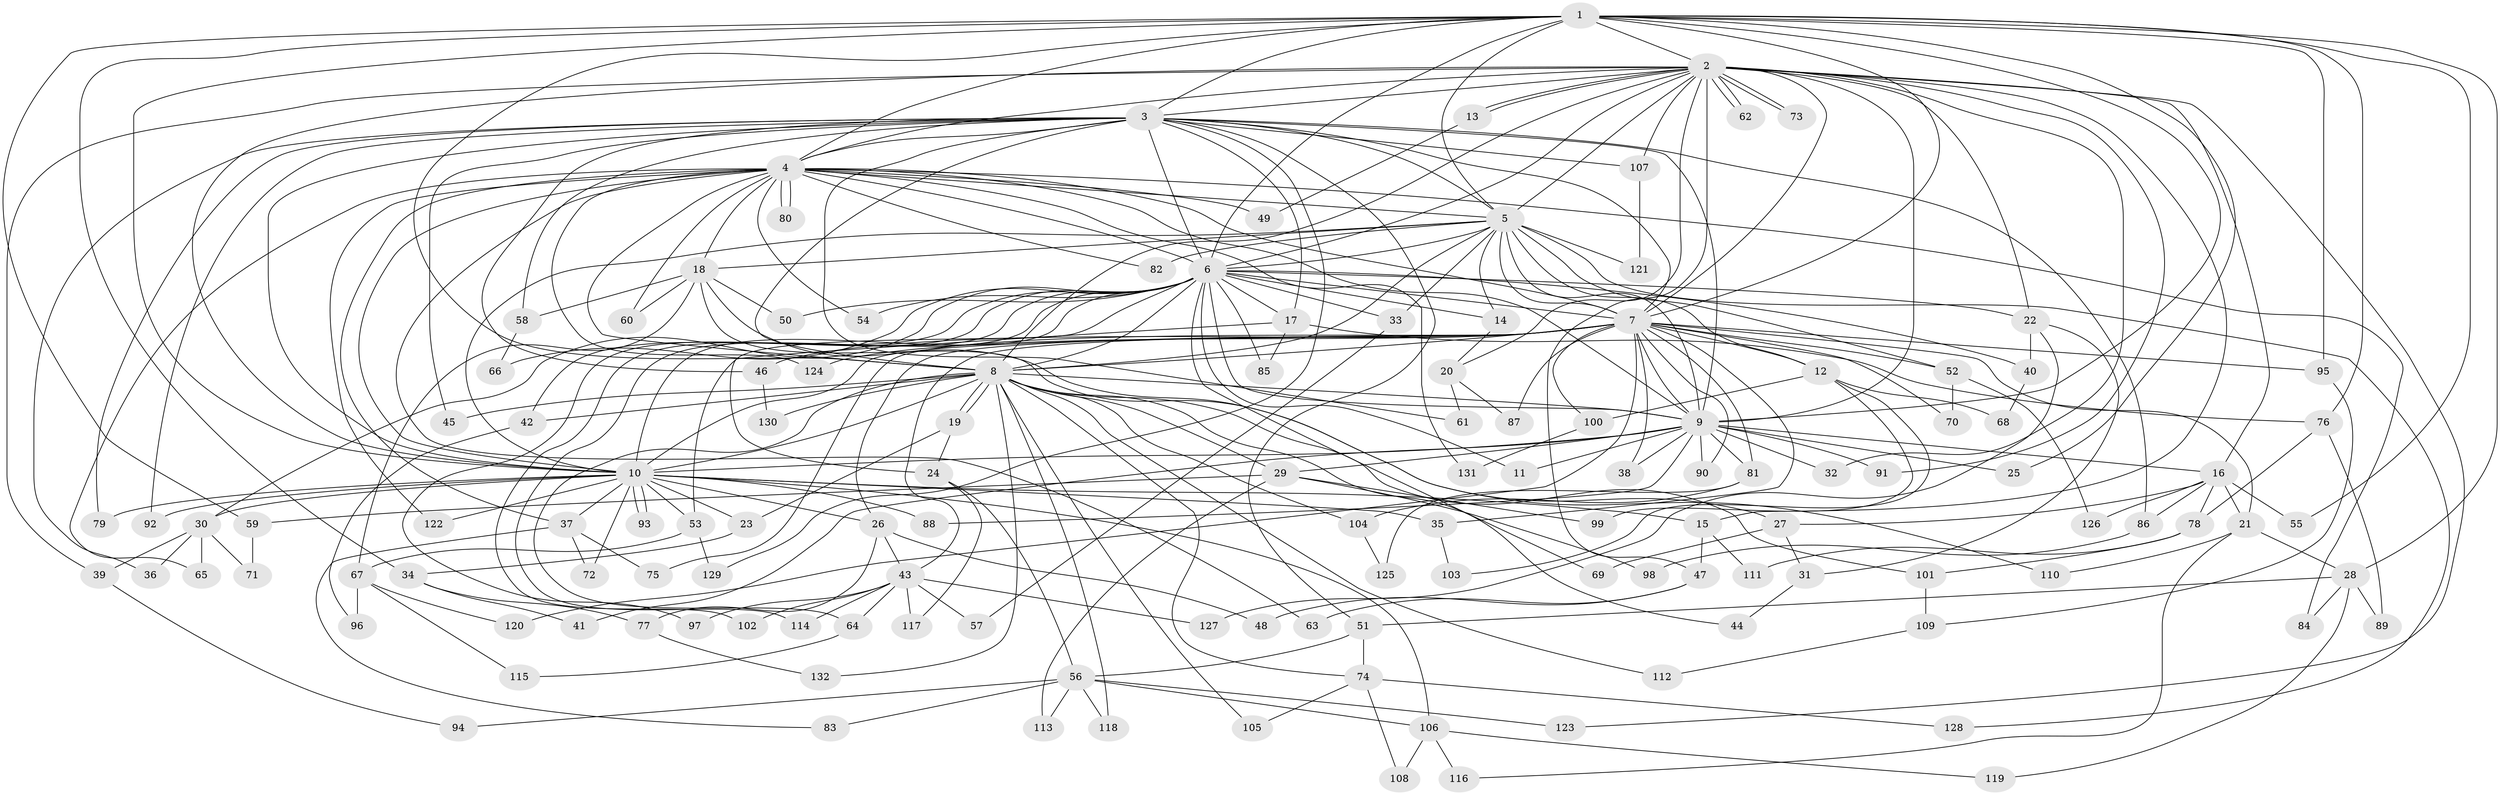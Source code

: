 // coarse degree distribution, {26: 0.015151515151515152, 38: 0.015151515151515152, 24: 0.015151515151515152, 19: 0.015151515151515152, 2: 0.3787878787878788, 6: 0.09090909090909091, 4: 0.09090909090909091, 7: 0.030303030303030304, 3: 0.16666666666666666, 5: 0.07575757575757576, 10: 0.015151515151515152, 1: 0.07575757575757576, 8: 0.015151515151515152}
// Generated by graph-tools (version 1.1) at 2025/17/03/04/25 18:17:21]
// undirected, 132 vertices, 289 edges
graph export_dot {
graph [start="1"]
  node [color=gray90,style=filled];
  1;
  2;
  3;
  4;
  5;
  6;
  7;
  8;
  9;
  10;
  11;
  12;
  13;
  14;
  15;
  16;
  17;
  18;
  19;
  20;
  21;
  22;
  23;
  24;
  25;
  26;
  27;
  28;
  29;
  30;
  31;
  32;
  33;
  34;
  35;
  36;
  37;
  38;
  39;
  40;
  41;
  42;
  43;
  44;
  45;
  46;
  47;
  48;
  49;
  50;
  51;
  52;
  53;
  54;
  55;
  56;
  57;
  58;
  59;
  60;
  61;
  62;
  63;
  64;
  65;
  66;
  67;
  68;
  69;
  70;
  71;
  72;
  73;
  74;
  75;
  76;
  77;
  78;
  79;
  80;
  81;
  82;
  83;
  84;
  85;
  86;
  87;
  88;
  89;
  90;
  91;
  92;
  93;
  94;
  95;
  96;
  97;
  98;
  99;
  100;
  101;
  102;
  103;
  104;
  105;
  106;
  107;
  108;
  109;
  110;
  111;
  112;
  113;
  114;
  115;
  116;
  117;
  118;
  119;
  120;
  121;
  122;
  123;
  124;
  125;
  126;
  127;
  128;
  129;
  130;
  131;
  132;
  1 -- 2;
  1 -- 3;
  1 -- 4;
  1 -- 5;
  1 -- 6;
  1 -- 7;
  1 -- 8;
  1 -- 9;
  1 -- 10;
  1 -- 25;
  1 -- 28;
  1 -- 34;
  1 -- 55;
  1 -- 59;
  1 -- 76;
  1 -- 95;
  2 -- 3;
  2 -- 4;
  2 -- 5;
  2 -- 6;
  2 -- 7;
  2 -- 8;
  2 -- 9;
  2 -- 10;
  2 -- 13;
  2 -- 13;
  2 -- 15;
  2 -- 16;
  2 -- 20;
  2 -- 22;
  2 -- 32;
  2 -- 39;
  2 -- 47;
  2 -- 62;
  2 -- 62;
  2 -- 73;
  2 -- 73;
  2 -- 91;
  2 -- 107;
  2 -- 123;
  3 -- 4;
  3 -- 5;
  3 -- 6;
  3 -- 7;
  3 -- 8;
  3 -- 9;
  3 -- 10;
  3 -- 17;
  3 -- 36;
  3 -- 45;
  3 -- 46;
  3 -- 51;
  3 -- 58;
  3 -- 61;
  3 -- 79;
  3 -- 86;
  3 -- 92;
  3 -- 107;
  3 -- 129;
  4 -- 5;
  4 -- 6;
  4 -- 7;
  4 -- 8;
  4 -- 9;
  4 -- 10;
  4 -- 18;
  4 -- 37;
  4 -- 49;
  4 -- 54;
  4 -- 60;
  4 -- 63;
  4 -- 65;
  4 -- 80;
  4 -- 80;
  4 -- 82;
  4 -- 84;
  4 -- 122;
  4 -- 124;
  4 -- 131;
  5 -- 6;
  5 -- 7;
  5 -- 8;
  5 -- 9;
  5 -- 10;
  5 -- 12;
  5 -- 14;
  5 -- 18;
  5 -- 33;
  5 -- 52;
  5 -- 82;
  5 -- 121;
  5 -- 128;
  6 -- 7;
  6 -- 8;
  6 -- 9;
  6 -- 10;
  6 -- 11;
  6 -- 14;
  6 -- 17;
  6 -- 22;
  6 -- 24;
  6 -- 30;
  6 -- 33;
  6 -- 40;
  6 -- 42;
  6 -- 50;
  6 -- 54;
  6 -- 66;
  6 -- 69;
  6 -- 85;
  6 -- 97;
  6 -- 102;
  6 -- 114;
  7 -- 8;
  7 -- 9;
  7 -- 10;
  7 -- 12;
  7 -- 21;
  7 -- 26;
  7 -- 35;
  7 -- 38;
  7 -- 43;
  7 -- 46;
  7 -- 52;
  7 -- 70;
  7 -- 75;
  7 -- 81;
  7 -- 87;
  7 -- 90;
  7 -- 95;
  7 -- 100;
  7 -- 120;
  7 -- 124;
  8 -- 9;
  8 -- 10;
  8 -- 19;
  8 -- 19;
  8 -- 29;
  8 -- 42;
  8 -- 44;
  8 -- 45;
  8 -- 64;
  8 -- 74;
  8 -- 101;
  8 -- 104;
  8 -- 105;
  8 -- 112;
  8 -- 118;
  8 -- 130;
  8 -- 132;
  9 -- 10;
  9 -- 11;
  9 -- 16;
  9 -- 25;
  9 -- 29;
  9 -- 32;
  9 -- 38;
  9 -- 41;
  9 -- 81;
  9 -- 88;
  9 -- 90;
  9 -- 91;
  10 -- 15;
  10 -- 23;
  10 -- 26;
  10 -- 30;
  10 -- 35;
  10 -- 37;
  10 -- 53;
  10 -- 72;
  10 -- 79;
  10 -- 88;
  10 -- 92;
  10 -- 93;
  10 -- 93;
  10 -- 106;
  10 -- 122;
  12 -- 68;
  12 -- 99;
  12 -- 100;
  12 -- 103;
  13 -- 49;
  14 -- 20;
  15 -- 47;
  15 -- 111;
  16 -- 21;
  16 -- 27;
  16 -- 55;
  16 -- 78;
  16 -- 86;
  16 -- 126;
  17 -- 53;
  17 -- 76;
  17 -- 85;
  18 -- 27;
  18 -- 50;
  18 -- 58;
  18 -- 60;
  18 -- 67;
  18 -- 110;
  19 -- 23;
  19 -- 24;
  20 -- 61;
  20 -- 87;
  21 -- 28;
  21 -- 110;
  21 -- 116;
  22 -- 31;
  22 -- 40;
  22 -- 127;
  23 -- 34;
  24 -- 56;
  24 -- 117;
  26 -- 43;
  26 -- 48;
  26 -- 77;
  27 -- 31;
  27 -- 69;
  28 -- 51;
  28 -- 84;
  28 -- 89;
  28 -- 119;
  29 -- 59;
  29 -- 98;
  29 -- 99;
  29 -- 113;
  30 -- 36;
  30 -- 39;
  30 -- 65;
  30 -- 71;
  31 -- 44;
  33 -- 57;
  34 -- 41;
  34 -- 77;
  35 -- 103;
  37 -- 72;
  37 -- 75;
  37 -- 83;
  39 -- 94;
  40 -- 68;
  42 -- 96;
  43 -- 57;
  43 -- 64;
  43 -- 97;
  43 -- 102;
  43 -- 114;
  43 -- 117;
  43 -- 127;
  46 -- 130;
  47 -- 48;
  47 -- 63;
  51 -- 56;
  51 -- 74;
  52 -- 70;
  52 -- 126;
  53 -- 67;
  53 -- 129;
  56 -- 83;
  56 -- 94;
  56 -- 106;
  56 -- 113;
  56 -- 118;
  56 -- 123;
  58 -- 66;
  59 -- 71;
  64 -- 115;
  67 -- 96;
  67 -- 115;
  67 -- 120;
  74 -- 105;
  74 -- 108;
  74 -- 128;
  76 -- 78;
  76 -- 89;
  77 -- 132;
  78 -- 101;
  78 -- 111;
  81 -- 104;
  81 -- 125;
  86 -- 98;
  95 -- 109;
  100 -- 131;
  101 -- 109;
  104 -- 125;
  106 -- 108;
  106 -- 116;
  106 -- 119;
  107 -- 121;
  109 -- 112;
}
